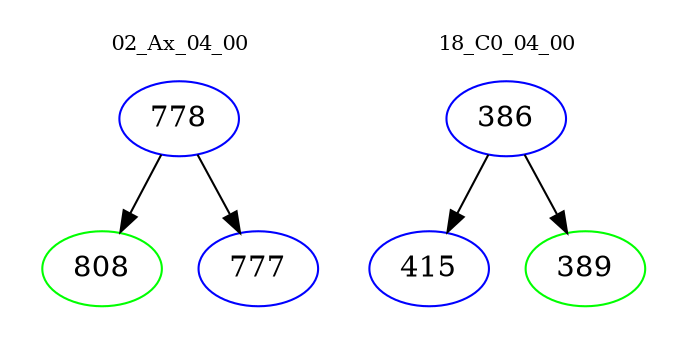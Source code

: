 digraph{
subgraph cluster_0 {
color = white
label = "02_Ax_04_00";
fontsize=10;
T0_778 [label="778", color="blue"]
T0_778 -> T0_808 [color="black"]
T0_808 [label="808", color="green"]
T0_778 -> T0_777 [color="black"]
T0_777 [label="777", color="blue"]
}
subgraph cluster_1 {
color = white
label = "18_C0_04_00";
fontsize=10;
T1_386 [label="386", color="blue"]
T1_386 -> T1_415 [color="black"]
T1_415 [label="415", color="blue"]
T1_386 -> T1_389 [color="black"]
T1_389 [label="389", color="green"]
}
}
